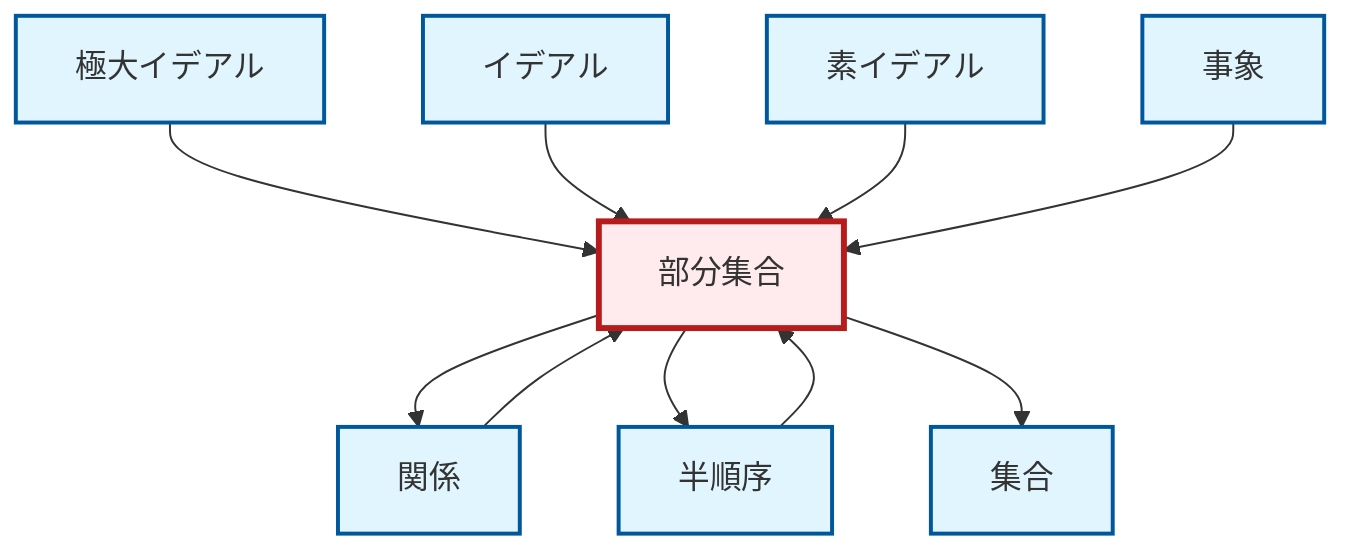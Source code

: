 graph TD
    classDef definition fill:#e1f5fe,stroke:#01579b,stroke-width:2px
    classDef theorem fill:#f3e5f5,stroke:#4a148c,stroke-width:2px
    classDef axiom fill:#fff3e0,stroke:#e65100,stroke-width:2px
    classDef example fill:#e8f5e9,stroke:#1b5e20,stroke-width:2px
    classDef current fill:#ffebee,stroke:#b71c1c,stroke-width:3px
    def-set["集合"]:::definition
    def-ideal["イデアル"]:::definition
    def-relation["関係"]:::definition
    def-prime-ideal["素イデアル"]:::definition
    def-maximal-ideal["極大イデアル"]:::definition
    def-partial-order["半順序"]:::definition
    def-subset["部分集合"]:::definition
    def-event["事象"]:::definition
    def-maximal-ideal --> def-subset
    def-subset --> def-relation
    def-ideal --> def-subset
    def-prime-ideal --> def-subset
    def-partial-order --> def-subset
    def-event --> def-subset
    def-relation --> def-subset
    def-subset --> def-partial-order
    def-subset --> def-set
    class def-subset current